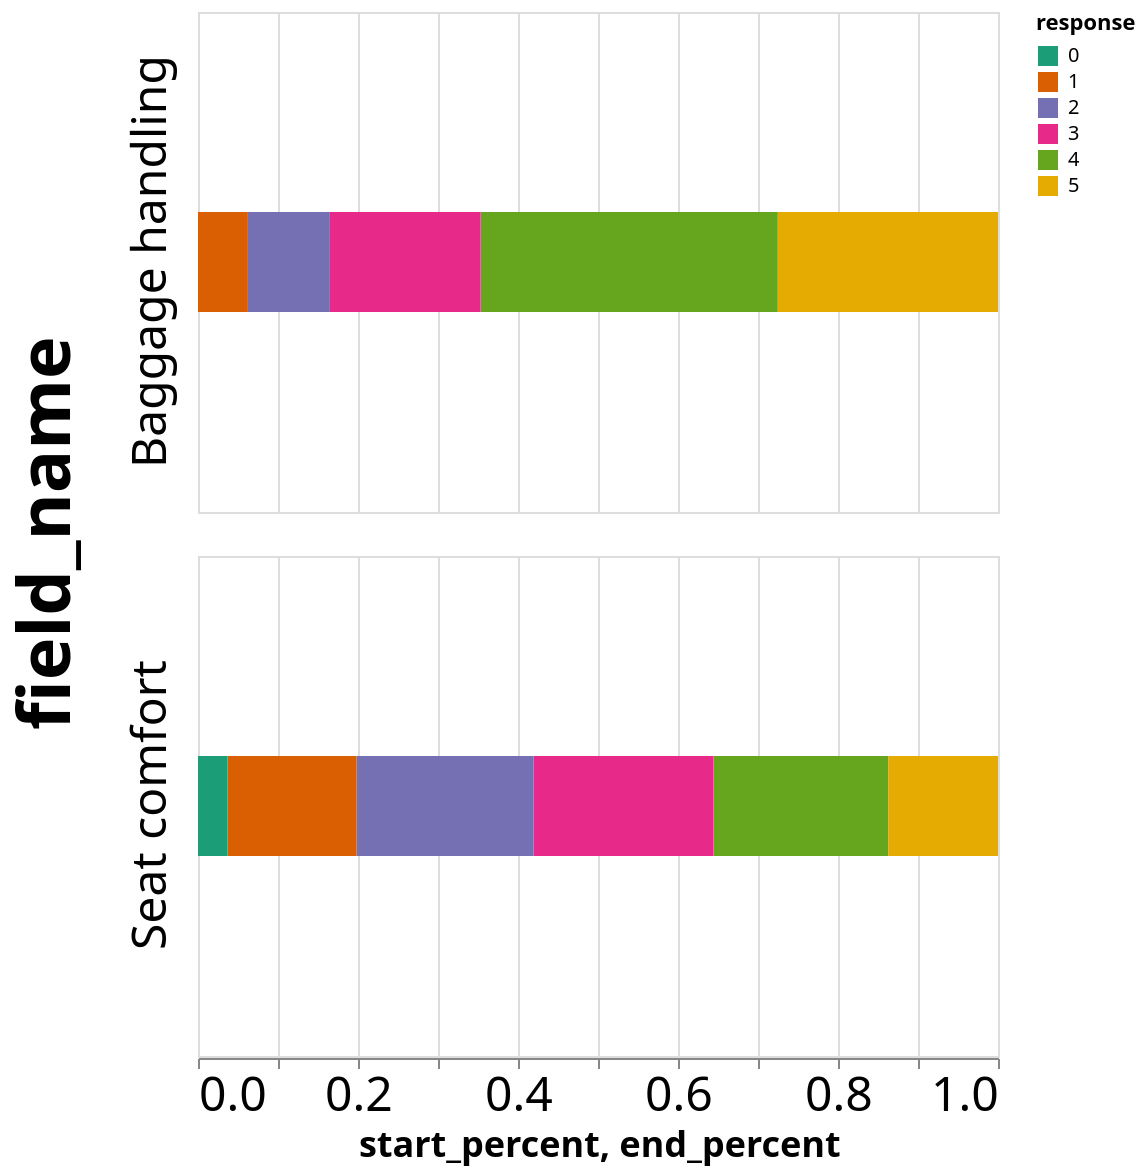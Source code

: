 {
  "config": {
    "view": {
      "width": 400,
      "height": 300
    },
    "mark": {
      "tooltip": null
    },
    "axis": {
      "labelFontSize": 24,
      "titleFontSize": 18
    },
    "header": {
      "labelFontSize": 24,
      "titleFontSize": 36
    }
  },
  "data": {
    "name": "data-15438e8fdb25ef7003001cc1ded0d727"
  },
  "facet": {
    "row": {
      "type": "nominal",
      "field": "field_name"
    }
  },
  "spec": {
    "mark": {
      "type": "bar",
      "size": 50
    },
    "encoding": {
      "fill": {
        "type": "nominal",
        "field": "response",
        "scale": {
          "scheme": "dark2"
        }
      },
      "x": {
        "type": "quantitative",
        "field": "start_percent"
      },
      "x2": {
        "field": "end_percent"
      }
    },
    "height": 250,
    "width": 400
  },
  "$schema": "https://vega.github.io/schema/vega-lite/v5.json",
  "datasets": {
    "data-15438e8fdb25ef7003001cc1ded0d727": [
      {
        "Unnamed: 0": 0,
        "field_name": "Baggage handling",
        "response": 1,
        "count": 7975,
        "freq": 0.061402833384662764,
        "end_percent": 0.061402833384662764,
        "start_percent": 0.0,
        "negative": true,
        "end_percent2": -0.10341854019094547,
        "start_percent2": -0.16482137357560825
      },
      {
        "Unnamed: 0": 1,
        "field_name": "Baggage handling",
        "response": 2,
        "count": 13432,
        "freq": 0.10341854019094547,
        "end_percent": 0.16482137357560825,
        "start_percent": 0.061402833384662764,
        "negative": true,
        "end_percent2": 0.0,
        "start_percent2": -0.10341854019094547
      },
      {
        "Unnamed: 0": 2,
        "field_name": "Baggage handling",
        "response": 3,
        "count": 24485,
        "freq": 0.1885201724668925,
        "end_percent": 0.3533415460425008,
        "start_percent": 0.16482137357560825,
        "negative": false,
        "end_percent2": 0.18852017246689254,
        "start_percent2": 0.0
      },
      {
        "Unnamed: 0": 3,
        "field_name": "Baggage handling",
        "response": 4,
        "count": 48240,
        "freq": 0.3714197720973206,
        "end_percent": 0.7247613181398214,
        "start_percent": 0.3533415460425008,
        "negative": false,
        "end_percent2": 0.5599399445642131,
        "start_percent2": 0.18852017246689254
      },
      {
        "Unnamed: 0": 4,
        "field_name": "Baggage handling",
        "response": 5,
        "count": 35748,
        "freq": 0.27523868186017864,
        "end_percent": 1.0,
        "start_percent": 0.7247613181398214,
        "negative": false,
        "end_percent2": 0.8351786264243918,
        "start_percent2": 0.5599399445642131
      },
      {
        "Unnamed: 0": 5,
        "field_name": "Seat comfort",
        "response": 0,
        "count": 4797,
        "freq": 0.03693409300893132,
        "end_percent": 0.03693409300893132,
        "start_percent": 0.0,
        "negative": true,
        "end_percent2": -0.3824684323991377,
        "start_percent2": -0.419402525408069
      },
      {
        "Unnamed: 0": 6,
        "field_name": "Seat comfort",
        "response": 1,
        "count": 20949,
        "freq": 0.16129504157684016,
        "end_percent": 0.1982291345857715,
        "start_percent": 0.03693409300893132,
        "negative": true,
        "end_percent2": -0.2211733908222975,
        "start_percent2": -0.3824684323991377
      },
      {
        "Unnamed: 0": 7,
        "field_name": "Seat comfort",
        "response": 2,
        "count": 28726,
        "freq": 0.2211733908222975,
        "end_percent": 0.419402525408069,
        "start_percent": 0.1982291345857715,
        "negative": true,
        "end_percent2": 0.0,
        "start_percent2": -0.2211733908222975
      },
      {
        "Unnamed: 0": 8,
        "field_name": "Seat comfort",
        "response": 3,
        "count": 29183,
        "freq": 0.22469202340622116,
        "end_percent": 0.6440945488142902,
        "start_percent": 0.419402525408069,
        "negative": false,
        "end_percent2": 0.2246920234062212,
        "start_percent2": 0.0
      },
      {
        "Unnamed: 0": 9,
        "field_name": "Seat comfort",
        "response": 4,
        "count": 28398,
        "freq": 0.21864798275331074,
        "end_percent": 0.862742531567601,
        "start_percent": 0.6440945488142902,
        "negative": false,
        "end_percent2": 0.443340006159532,
        "start_percent2": 0.2246920234062212
      },
      {
        "Unnamed: 0": 10,
        "field_name": "Seat comfort",
        "response": 5,
        "count": 17827,
        "freq": 0.13725746843239914,
        "end_percent": 1.0,
        "start_percent": 0.862742531567601,
        "negative": false,
        "end_percent2": 0.580597474591931,
        "start_percent2": 0.443340006159532
      }
    ]
  }
}